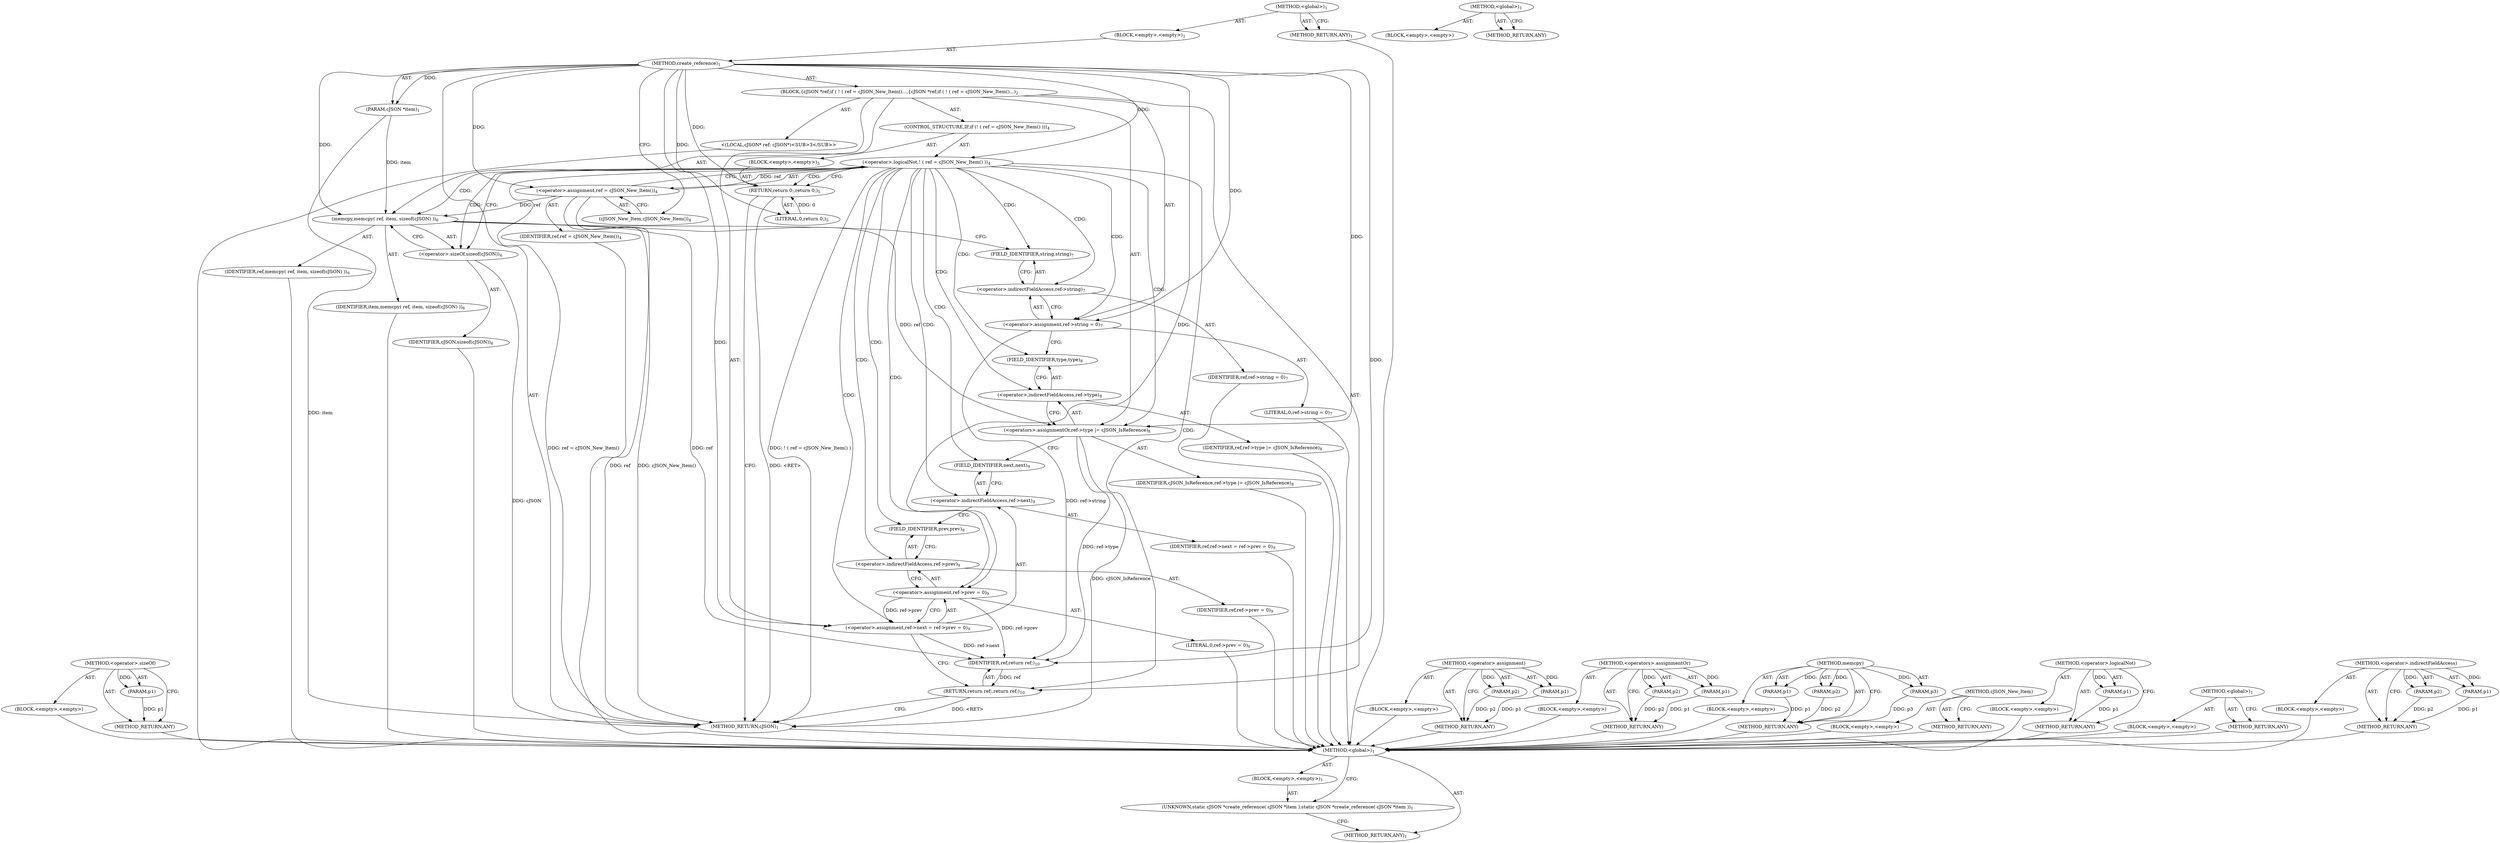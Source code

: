 digraph "&lt;global&gt;" {
vulnerable_85 [label=<(METHOD,&lt;operator&gt;.sizeOf)>];
vulnerable_86 [label=<(PARAM,p1)>];
vulnerable_87 [label=<(BLOCK,&lt;empty&gt;,&lt;empty&gt;)>];
vulnerable_88 [label=<(METHOD_RETURN,ANY)>];
vulnerable_6 [label=<(METHOD,&lt;global&gt;)<SUB>1</SUB>>];
vulnerable_7 [label=<(BLOCK,&lt;empty&gt;,&lt;empty&gt;)<SUB>1</SUB>>];
vulnerable_8 [label=<(METHOD,create_reference)<SUB>1</SUB>>];
vulnerable_9 [label=<(PARAM,cJSON *item)<SUB>1</SUB>>];
vulnerable_10 [label=<(BLOCK,{
	cJSON *ref;
	if ( ! ( ref = cJSON_New_Item()...,{
	cJSON *ref;
	if ( ! ( ref = cJSON_New_Item()...)<SUB>2</SUB>>];
vulnerable_11 [label="<(LOCAL,cJSON* ref: cJSON*)<SUB>3</SUB>>"];
vulnerable_12 [label=<(CONTROL_STRUCTURE,IF,if (! ( ref = cJSON_New_Item() )))<SUB>4</SUB>>];
vulnerable_13 [label=<(&lt;operator&gt;.logicalNot,! ( ref = cJSON_New_Item() ))<SUB>4</SUB>>];
vulnerable_14 [label=<(&lt;operator&gt;.assignment,ref = cJSON_New_Item())<SUB>4</SUB>>];
vulnerable_15 [label=<(IDENTIFIER,ref,ref = cJSON_New_Item())<SUB>4</SUB>>];
vulnerable_16 [label=<(cJSON_New_Item,cJSON_New_Item())<SUB>4</SUB>>];
vulnerable_17 [label=<(BLOCK,&lt;empty&gt;,&lt;empty&gt;)<SUB>5</SUB>>];
vulnerable_18 [label=<(RETURN,return 0;,return 0;)<SUB>5</SUB>>];
vulnerable_19 [label=<(LITERAL,0,return 0;)<SUB>5</SUB>>];
vulnerable_20 [label=<(memcpy,memcpy( ref, item, sizeof(cJSON) ))<SUB>6</SUB>>];
vulnerable_21 [label=<(IDENTIFIER,ref,memcpy( ref, item, sizeof(cJSON) ))<SUB>6</SUB>>];
vulnerable_22 [label=<(IDENTIFIER,item,memcpy( ref, item, sizeof(cJSON) ))<SUB>6</SUB>>];
vulnerable_23 [label=<(&lt;operator&gt;.sizeOf,sizeof(cJSON))<SUB>6</SUB>>];
vulnerable_24 [label=<(IDENTIFIER,cJSON,sizeof(cJSON))<SUB>6</SUB>>];
vulnerable_25 [label=<(&lt;operator&gt;.assignment,ref-&gt;string = 0)<SUB>7</SUB>>];
vulnerable_26 [label=<(&lt;operator&gt;.indirectFieldAccess,ref-&gt;string)<SUB>7</SUB>>];
vulnerable_27 [label=<(IDENTIFIER,ref,ref-&gt;string = 0)<SUB>7</SUB>>];
vulnerable_28 [label=<(FIELD_IDENTIFIER,string,string)<SUB>7</SUB>>];
vulnerable_29 [label=<(LITERAL,0,ref-&gt;string = 0)<SUB>7</SUB>>];
vulnerable_30 [label=<(&lt;operators&gt;.assignmentOr,ref-&gt;type |= cJSON_IsReference)<SUB>8</SUB>>];
vulnerable_31 [label=<(&lt;operator&gt;.indirectFieldAccess,ref-&gt;type)<SUB>8</SUB>>];
vulnerable_32 [label=<(IDENTIFIER,ref,ref-&gt;type |= cJSON_IsReference)<SUB>8</SUB>>];
vulnerable_33 [label=<(FIELD_IDENTIFIER,type,type)<SUB>8</SUB>>];
vulnerable_34 [label=<(IDENTIFIER,cJSON_IsReference,ref-&gt;type |= cJSON_IsReference)<SUB>8</SUB>>];
vulnerable_35 [label=<(&lt;operator&gt;.assignment,ref-&gt;next = ref-&gt;prev = 0)<SUB>9</SUB>>];
vulnerable_36 [label=<(&lt;operator&gt;.indirectFieldAccess,ref-&gt;next)<SUB>9</SUB>>];
vulnerable_37 [label=<(IDENTIFIER,ref,ref-&gt;next = ref-&gt;prev = 0)<SUB>9</SUB>>];
vulnerable_38 [label=<(FIELD_IDENTIFIER,next,next)<SUB>9</SUB>>];
vulnerable_39 [label=<(&lt;operator&gt;.assignment,ref-&gt;prev = 0)<SUB>9</SUB>>];
vulnerable_40 [label=<(&lt;operator&gt;.indirectFieldAccess,ref-&gt;prev)<SUB>9</SUB>>];
vulnerable_41 [label=<(IDENTIFIER,ref,ref-&gt;prev = 0)<SUB>9</SUB>>];
vulnerable_42 [label=<(FIELD_IDENTIFIER,prev,prev)<SUB>9</SUB>>];
vulnerable_43 [label=<(LITERAL,0,ref-&gt;prev = 0)<SUB>9</SUB>>];
vulnerable_44 [label=<(RETURN,return ref;,return ref;)<SUB>10</SUB>>];
vulnerable_45 [label=<(IDENTIFIER,ref,return ref;)<SUB>10</SUB>>];
vulnerable_46 [label=<(METHOD_RETURN,cJSON)<SUB>1</SUB>>];
vulnerable_48 [label=<(METHOD_RETURN,ANY)<SUB>1</SUB>>];
vulnerable_71 [label=<(METHOD,&lt;operator&gt;.assignment)>];
vulnerable_72 [label=<(PARAM,p1)>];
vulnerable_73 [label=<(PARAM,p2)>];
vulnerable_74 [label=<(BLOCK,&lt;empty&gt;,&lt;empty&gt;)>];
vulnerable_75 [label=<(METHOD_RETURN,ANY)>];
vulnerable_94 [label=<(METHOD,&lt;operators&gt;.assignmentOr)>];
vulnerable_95 [label=<(PARAM,p1)>];
vulnerable_96 [label=<(PARAM,p2)>];
vulnerable_97 [label=<(BLOCK,&lt;empty&gt;,&lt;empty&gt;)>];
vulnerable_98 [label=<(METHOD_RETURN,ANY)>];
vulnerable_79 [label=<(METHOD,memcpy)>];
vulnerable_80 [label=<(PARAM,p1)>];
vulnerable_81 [label=<(PARAM,p2)>];
vulnerable_82 [label=<(PARAM,p3)>];
vulnerable_83 [label=<(BLOCK,&lt;empty&gt;,&lt;empty&gt;)>];
vulnerable_84 [label=<(METHOD_RETURN,ANY)>];
vulnerable_76 [label=<(METHOD,cJSON_New_Item)>];
vulnerable_77 [label=<(BLOCK,&lt;empty&gt;,&lt;empty&gt;)>];
vulnerable_78 [label=<(METHOD_RETURN,ANY)>];
vulnerable_67 [label=<(METHOD,&lt;operator&gt;.logicalNot)>];
vulnerable_68 [label=<(PARAM,p1)>];
vulnerable_69 [label=<(BLOCK,&lt;empty&gt;,&lt;empty&gt;)>];
vulnerable_70 [label=<(METHOD_RETURN,ANY)>];
vulnerable_61 [label=<(METHOD,&lt;global&gt;)<SUB>1</SUB>>];
vulnerable_62 [label=<(BLOCK,&lt;empty&gt;,&lt;empty&gt;)>];
vulnerable_63 [label=<(METHOD_RETURN,ANY)>];
vulnerable_89 [label=<(METHOD,&lt;operator&gt;.indirectFieldAccess)>];
vulnerable_90 [label=<(PARAM,p1)>];
vulnerable_91 [label=<(PARAM,p2)>];
vulnerable_92 [label=<(BLOCK,&lt;empty&gt;,&lt;empty&gt;)>];
vulnerable_93 [label=<(METHOD_RETURN,ANY)>];
fixed_6 [label=<(METHOD,&lt;global&gt;)<SUB>1</SUB>>];
fixed_7 [label=<(BLOCK,&lt;empty&gt;,&lt;empty&gt;)<SUB>1</SUB>>];
fixed_8 [label=<(UNKNOWN,static cJSON *create_reference( cJSON *item ),static cJSON *create_reference( cJSON *item ))<SUB>1</SUB>>];
fixed_9 [label=<(METHOD_RETURN,ANY)<SUB>1</SUB>>];
fixed_14 [label=<(METHOD,&lt;global&gt;)<SUB>1</SUB>>];
fixed_15 [label=<(BLOCK,&lt;empty&gt;,&lt;empty&gt;)>];
fixed_16 [label=<(METHOD_RETURN,ANY)>];
vulnerable_85 -> vulnerable_86  [key=0, label="AST: "];
vulnerable_85 -> vulnerable_86  [key=1, label="DDG: "];
vulnerable_85 -> vulnerable_87  [key=0, label="AST: "];
vulnerable_85 -> vulnerable_88  [key=0, label="AST: "];
vulnerable_85 -> vulnerable_88  [key=1, label="CFG: "];
vulnerable_86 -> vulnerable_88  [key=0, label="DDG: p1"];
vulnerable_87 -> fixed_6  [key=0];
vulnerable_88 -> fixed_6  [key=0];
vulnerable_6 -> vulnerable_7  [key=0, label="AST: "];
vulnerable_6 -> vulnerable_48  [key=0, label="AST: "];
vulnerable_6 -> vulnerable_48  [key=1, label="CFG: "];
vulnerable_7 -> vulnerable_8  [key=0, label="AST: "];
vulnerable_8 -> vulnerable_9  [key=0, label="AST: "];
vulnerable_8 -> vulnerable_9  [key=1, label="DDG: "];
vulnerable_8 -> vulnerable_10  [key=0, label="AST: "];
vulnerable_8 -> vulnerable_46  [key=0, label="AST: "];
vulnerable_8 -> vulnerable_16  [key=0, label="CFG: "];
vulnerable_8 -> vulnerable_25  [key=0, label="DDG: "];
vulnerable_8 -> vulnerable_30  [key=0, label="DDG: "];
vulnerable_8 -> vulnerable_35  [key=0, label="DDG: "];
vulnerable_8 -> vulnerable_20  [key=0, label="DDG: "];
vulnerable_8 -> vulnerable_45  [key=0, label="DDG: "];
vulnerable_8 -> vulnerable_13  [key=0, label="DDG: "];
vulnerable_8 -> vulnerable_18  [key=0, label="DDG: "];
vulnerable_8 -> vulnerable_39  [key=0, label="DDG: "];
vulnerable_8 -> vulnerable_14  [key=0, label="DDG: "];
vulnerable_8 -> vulnerable_19  [key=0, label="DDG: "];
vulnerable_9 -> vulnerable_46  [key=0, label="DDG: item"];
vulnerable_9 -> vulnerable_20  [key=0, label="DDG: item"];
vulnerable_10 -> vulnerable_11  [key=0, label="AST: "];
vulnerable_10 -> vulnerable_12  [key=0, label="AST: "];
vulnerable_10 -> vulnerable_20  [key=0, label="AST: "];
vulnerable_10 -> vulnerable_25  [key=0, label="AST: "];
vulnerable_10 -> vulnerable_30  [key=0, label="AST: "];
vulnerable_10 -> vulnerable_35  [key=0, label="AST: "];
vulnerable_10 -> vulnerable_44  [key=0, label="AST: "];
vulnerable_11 -> fixed_6  [key=0];
vulnerable_12 -> vulnerable_13  [key=0, label="AST: "];
vulnerable_12 -> vulnerable_17  [key=0, label="AST: "];
vulnerable_13 -> vulnerable_14  [key=0, label="AST: "];
vulnerable_13 -> vulnerable_18  [key=0, label="CFG: "];
vulnerable_13 -> vulnerable_18  [key=1, label="CDG: "];
vulnerable_13 -> vulnerable_23  [key=0, label="CFG: "];
vulnerable_13 -> vulnerable_23  [key=1, label="CDG: "];
vulnerable_13 -> vulnerable_46  [key=0, label="DDG: ref = cJSON_New_Item()"];
vulnerable_13 -> vulnerable_46  [key=1, label="DDG: ! ( ref = cJSON_New_Item() )"];
vulnerable_13 -> vulnerable_30  [key=0, label="CDG: "];
vulnerable_13 -> vulnerable_33  [key=0, label="CDG: "];
vulnerable_13 -> vulnerable_26  [key=0, label="CDG: "];
vulnerable_13 -> vulnerable_42  [key=0, label="CDG: "];
vulnerable_13 -> vulnerable_28  [key=0, label="CDG: "];
vulnerable_13 -> vulnerable_36  [key=0, label="CDG: "];
vulnerable_13 -> vulnerable_20  [key=0, label="CDG: "];
vulnerable_13 -> vulnerable_38  [key=0, label="CDG: "];
vulnerable_13 -> vulnerable_25  [key=0, label="CDG: "];
vulnerable_13 -> vulnerable_40  [key=0, label="CDG: "];
vulnerable_13 -> vulnerable_44  [key=0, label="CDG: "];
vulnerable_13 -> vulnerable_35  [key=0, label="CDG: "];
vulnerable_13 -> vulnerable_39  [key=0, label="CDG: "];
vulnerable_13 -> vulnerable_31  [key=0, label="CDG: "];
vulnerable_14 -> vulnerable_15  [key=0, label="AST: "];
vulnerable_14 -> vulnerable_16  [key=0, label="AST: "];
vulnerable_14 -> vulnerable_13  [key=0, label="CFG: "];
vulnerable_14 -> vulnerable_13  [key=1, label="DDG: ref"];
vulnerable_14 -> vulnerable_46  [key=0, label="DDG: ref"];
vulnerable_14 -> vulnerable_46  [key=1, label="DDG: cJSON_New_Item()"];
vulnerable_14 -> vulnerable_20  [key=0, label="DDG: ref"];
vulnerable_15 -> fixed_6  [key=0];
vulnerable_16 -> vulnerable_14  [key=0, label="CFG: "];
vulnerable_17 -> vulnerable_18  [key=0, label="AST: "];
vulnerable_18 -> vulnerable_19  [key=0, label="AST: "];
vulnerable_18 -> vulnerable_46  [key=0, label="CFG: "];
vulnerable_18 -> vulnerable_46  [key=1, label="DDG: &lt;RET&gt;"];
vulnerable_19 -> vulnerable_18  [key=0, label="DDG: 0"];
vulnerable_20 -> vulnerable_21  [key=0, label="AST: "];
vulnerable_20 -> vulnerable_22  [key=0, label="AST: "];
vulnerable_20 -> vulnerable_23  [key=0, label="AST: "];
vulnerable_20 -> vulnerable_28  [key=0, label="CFG: "];
vulnerable_20 -> vulnerable_30  [key=0, label="DDG: ref"];
vulnerable_20 -> vulnerable_45  [key=0, label="DDG: ref"];
vulnerable_21 -> fixed_6  [key=0];
vulnerable_22 -> fixed_6  [key=0];
vulnerable_23 -> vulnerable_24  [key=0, label="AST: "];
vulnerable_23 -> vulnerable_20  [key=0, label="CFG: "];
vulnerable_23 -> vulnerable_46  [key=0, label="DDG: cJSON"];
vulnerable_24 -> fixed_6  [key=0];
vulnerable_25 -> vulnerable_26  [key=0, label="AST: "];
vulnerable_25 -> vulnerable_29  [key=0, label="AST: "];
vulnerable_25 -> vulnerable_33  [key=0, label="CFG: "];
vulnerable_25 -> vulnerable_45  [key=0, label="DDG: ref-&gt;string"];
vulnerable_26 -> vulnerable_27  [key=0, label="AST: "];
vulnerable_26 -> vulnerable_28  [key=0, label="AST: "];
vulnerable_26 -> vulnerable_25  [key=0, label="CFG: "];
vulnerable_27 -> fixed_6  [key=0];
vulnerable_28 -> vulnerable_26  [key=0, label="CFG: "];
vulnerable_29 -> fixed_6  [key=0];
vulnerable_30 -> vulnerable_31  [key=0, label="AST: "];
vulnerable_30 -> vulnerable_34  [key=0, label="AST: "];
vulnerable_30 -> vulnerable_38  [key=0, label="CFG: "];
vulnerable_30 -> vulnerable_46  [key=0, label="DDG: cJSON_IsReference"];
vulnerable_30 -> vulnerable_45  [key=0, label="DDG: ref-&gt;type"];
vulnerable_31 -> vulnerable_32  [key=0, label="AST: "];
vulnerable_31 -> vulnerable_33  [key=0, label="AST: "];
vulnerable_31 -> vulnerable_30  [key=0, label="CFG: "];
vulnerable_32 -> fixed_6  [key=0];
vulnerable_33 -> vulnerable_31  [key=0, label="CFG: "];
vulnerable_34 -> fixed_6  [key=0];
vulnerable_35 -> vulnerable_36  [key=0, label="AST: "];
vulnerable_35 -> vulnerable_39  [key=0, label="AST: "];
vulnerable_35 -> vulnerable_44  [key=0, label="CFG: "];
vulnerable_35 -> vulnerable_45  [key=0, label="DDG: ref-&gt;next"];
vulnerable_36 -> vulnerable_37  [key=0, label="AST: "];
vulnerable_36 -> vulnerable_38  [key=0, label="AST: "];
vulnerable_36 -> vulnerable_42  [key=0, label="CFG: "];
vulnerable_37 -> fixed_6  [key=0];
vulnerable_38 -> vulnerable_36  [key=0, label="CFG: "];
vulnerable_39 -> vulnerable_40  [key=0, label="AST: "];
vulnerable_39 -> vulnerable_43  [key=0, label="AST: "];
vulnerable_39 -> vulnerable_35  [key=0, label="CFG: "];
vulnerable_39 -> vulnerable_35  [key=1, label="DDG: ref-&gt;prev"];
vulnerable_39 -> vulnerable_45  [key=0, label="DDG: ref-&gt;prev"];
vulnerable_40 -> vulnerable_41  [key=0, label="AST: "];
vulnerable_40 -> vulnerable_42  [key=0, label="AST: "];
vulnerable_40 -> vulnerable_39  [key=0, label="CFG: "];
vulnerable_41 -> fixed_6  [key=0];
vulnerable_42 -> vulnerable_40  [key=0, label="CFG: "];
vulnerable_43 -> fixed_6  [key=0];
vulnerable_44 -> vulnerable_45  [key=0, label="AST: "];
vulnerable_44 -> vulnerable_46  [key=0, label="CFG: "];
vulnerable_44 -> vulnerable_46  [key=1, label="DDG: &lt;RET&gt;"];
vulnerable_45 -> vulnerable_44  [key=0, label="DDG: ref"];
vulnerable_46 -> fixed_6  [key=0];
vulnerable_48 -> fixed_6  [key=0];
vulnerable_71 -> vulnerable_72  [key=0, label="AST: "];
vulnerable_71 -> vulnerable_72  [key=1, label="DDG: "];
vulnerable_71 -> vulnerable_74  [key=0, label="AST: "];
vulnerable_71 -> vulnerable_73  [key=0, label="AST: "];
vulnerable_71 -> vulnerable_73  [key=1, label="DDG: "];
vulnerable_71 -> vulnerable_75  [key=0, label="AST: "];
vulnerable_71 -> vulnerable_75  [key=1, label="CFG: "];
vulnerable_72 -> vulnerable_75  [key=0, label="DDG: p1"];
vulnerable_73 -> vulnerable_75  [key=0, label="DDG: p2"];
vulnerable_74 -> fixed_6  [key=0];
vulnerable_75 -> fixed_6  [key=0];
vulnerable_94 -> vulnerable_95  [key=0, label="AST: "];
vulnerable_94 -> vulnerable_95  [key=1, label="DDG: "];
vulnerable_94 -> vulnerable_97  [key=0, label="AST: "];
vulnerable_94 -> vulnerable_96  [key=0, label="AST: "];
vulnerable_94 -> vulnerable_96  [key=1, label="DDG: "];
vulnerable_94 -> vulnerable_98  [key=0, label="AST: "];
vulnerable_94 -> vulnerable_98  [key=1, label="CFG: "];
vulnerable_95 -> vulnerable_98  [key=0, label="DDG: p1"];
vulnerable_96 -> vulnerable_98  [key=0, label="DDG: p2"];
vulnerable_97 -> fixed_6  [key=0];
vulnerable_98 -> fixed_6  [key=0];
vulnerable_79 -> vulnerable_80  [key=0, label="AST: "];
vulnerable_79 -> vulnerable_80  [key=1, label="DDG: "];
vulnerable_79 -> vulnerable_83  [key=0, label="AST: "];
vulnerable_79 -> vulnerable_81  [key=0, label="AST: "];
vulnerable_79 -> vulnerable_81  [key=1, label="DDG: "];
vulnerable_79 -> vulnerable_84  [key=0, label="AST: "];
vulnerable_79 -> vulnerable_84  [key=1, label="CFG: "];
vulnerable_79 -> vulnerable_82  [key=0, label="AST: "];
vulnerable_79 -> vulnerable_82  [key=1, label="DDG: "];
vulnerable_80 -> vulnerable_84  [key=0, label="DDG: p1"];
vulnerable_81 -> vulnerable_84  [key=0, label="DDG: p2"];
vulnerable_82 -> vulnerable_84  [key=0, label="DDG: p3"];
vulnerable_83 -> fixed_6  [key=0];
vulnerable_84 -> fixed_6  [key=0];
vulnerable_76 -> vulnerable_77  [key=0, label="AST: "];
vulnerable_76 -> vulnerable_78  [key=0, label="AST: "];
vulnerable_76 -> vulnerable_78  [key=1, label="CFG: "];
vulnerable_77 -> fixed_6  [key=0];
vulnerable_78 -> fixed_6  [key=0];
vulnerable_67 -> vulnerable_68  [key=0, label="AST: "];
vulnerable_67 -> vulnerable_68  [key=1, label="DDG: "];
vulnerable_67 -> vulnerable_69  [key=0, label="AST: "];
vulnerable_67 -> vulnerable_70  [key=0, label="AST: "];
vulnerable_67 -> vulnerable_70  [key=1, label="CFG: "];
vulnerable_68 -> vulnerable_70  [key=0, label="DDG: p1"];
vulnerable_69 -> fixed_6  [key=0];
vulnerable_70 -> fixed_6  [key=0];
vulnerable_61 -> vulnerable_62  [key=0, label="AST: "];
vulnerable_61 -> vulnerable_63  [key=0, label="AST: "];
vulnerable_61 -> vulnerable_63  [key=1, label="CFG: "];
vulnerable_62 -> fixed_6  [key=0];
vulnerable_63 -> fixed_6  [key=0];
vulnerable_89 -> vulnerable_90  [key=0, label="AST: "];
vulnerable_89 -> vulnerable_90  [key=1, label="DDG: "];
vulnerable_89 -> vulnerable_92  [key=0, label="AST: "];
vulnerable_89 -> vulnerable_91  [key=0, label="AST: "];
vulnerable_89 -> vulnerable_91  [key=1, label="DDG: "];
vulnerable_89 -> vulnerable_93  [key=0, label="AST: "];
vulnerable_89 -> vulnerable_93  [key=1, label="CFG: "];
vulnerable_90 -> vulnerable_93  [key=0, label="DDG: p1"];
vulnerable_91 -> vulnerable_93  [key=0, label="DDG: p2"];
vulnerable_92 -> fixed_6  [key=0];
vulnerable_93 -> fixed_6  [key=0];
fixed_6 -> fixed_7  [key=0, label="AST: "];
fixed_6 -> fixed_9  [key=0, label="AST: "];
fixed_6 -> fixed_8  [key=0, label="CFG: "];
fixed_7 -> fixed_8  [key=0, label="AST: "];
fixed_8 -> fixed_9  [key=0, label="CFG: "];
fixed_14 -> fixed_15  [key=0, label="AST: "];
fixed_14 -> fixed_16  [key=0, label="AST: "];
fixed_14 -> fixed_16  [key=1, label="CFG: "];
}
